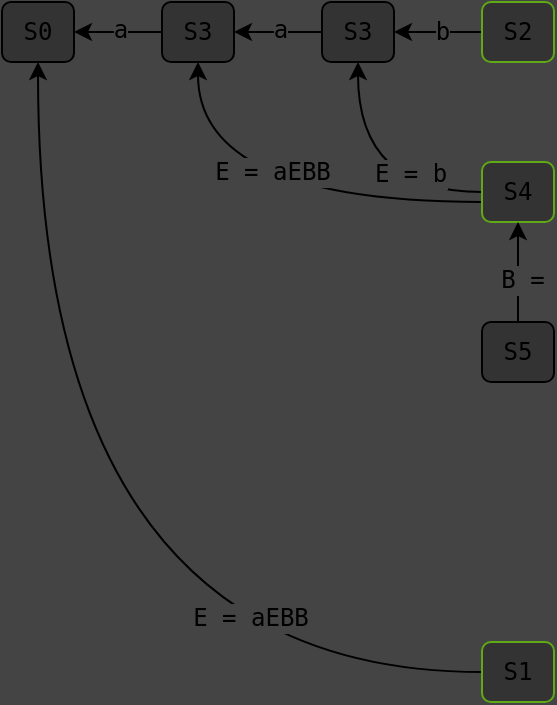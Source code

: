 <mxfile version="25.0.2">
  <diagram name="Page-1" id="PYJ2EbEZMSt3SerLNBYG">
    <mxGraphModel dx="1219" dy="1237" grid="1" gridSize="10" guides="1" tooltips="1" connect="1" arrows="1" fold="1" page="1" pageScale="1" pageWidth="827" pageHeight="1169" background="#444444" math="0" shadow="0">
      <root>
        <mxCell id="0" />
        <mxCell id="1" parent="0" />
        <mxCell id="6Kz1UC2CJ3yodjOeMeaO-1" value="&lt;div style=&quot;&quot;&gt;S0&lt;/div&gt;" style="rounded=1;whiteSpace=wrap;html=1;fontFamily=monospace;align=center;spacing=7;verticalAlign=middle;spacingTop=0;fillColor=#333333;" parent="1" vertex="1">
          <mxGeometry x="20" y="20" width="36" height="30" as="geometry" />
        </mxCell>
        <mxCell id="s0YxvNO4TdeqY1G3PoWJ-6" style="edgeStyle=orthogonalEdgeStyle;rounded=0;orthogonalLoop=1;jettySize=auto;html=1;fontFamily=monospace;fontSize=12;fontColor=default;labelBackgroundColor=#444444;resizable=0;" parent="1" source="s0YxvNO4TdeqY1G3PoWJ-5" target="6Kz1UC2CJ3yodjOeMeaO-1" edge="1">
          <mxGeometry relative="1" as="geometry" />
        </mxCell>
        <mxCell id="s0YxvNO4TdeqY1G3PoWJ-8" value="a" style="edgeLabel;html=1;align=center;verticalAlign=middle;resizable=0;points=[];rounded=0;strokeColor=default;spacing=10;fontFamily=monospace;fontSize=12;fontColor=default;labelBackgroundColor=#444444;fillColor=default;gradientColor=none;" parent="s0YxvNO4TdeqY1G3PoWJ-6" vertex="1" connectable="0">
          <mxGeometry x="-0.014" y="2" relative="1" as="geometry">
            <mxPoint y="-3" as="offset" />
          </mxGeometry>
        </mxCell>
        <mxCell id="s0YxvNO4TdeqY1G3PoWJ-5" value="&lt;div style=&quot;&quot;&gt;S3&lt;/div&gt;" style="rounded=1;whiteSpace=wrap;html=1;fontFamily=monospace;align=center;spacing=7;verticalAlign=middle;spacingTop=0;fillColor=#333333;strokeColor=default;" parent="1" vertex="1">
          <mxGeometry x="100" y="20" width="36" height="30" as="geometry" />
        </mxCell>
        <mxCell id="1NemiN4tUZpGBZkKOxrS-1" style="edgeStyle=orthogonalEdgeStyle;rounded=0;orthogonalLoop=1;jettySize=auto;html=1;fontFamily=monospace;fontSize=12;fontColor=default;labelBackgroundColor=#444444;resizable=0;" parent="1" source="1NemiN4tUZpGBZkKOxrS-3" target="s0YxvNO4TdeqY1G3PoWJ-5" edge="1">
          <mxGeometry relative="1" as="geometry">
            <mxPoint x="90" y="30" as="targetPoint" />
          </mxGeometry>
        </mxCell>
        <mxCell id="1NemiN4tUZpGBZkKOxrS-2" value="a" style="edgeLabel;html=1;align=center;verticalAlign=middle;resizable=0;points=[];rounded=0;strokeColor=default;spacing=10;fontFamily=monospace;fontSize=12;fontColor=default;labelBackgroundColor=#444444;fillColor=default;gradientColor=none;" parent="1NemiN4tUZpGBZkKOxrS-1" vertex="1" connectable="0">
          <mxGeometry x="-0.014" y="2" relative="1" as="geometry">
            <mxPoint y="-3" as="offset" />
          </mxGeometry>
        </mxCell>
        <mxCell id="1NemiN4tUZpGBZkKOxrS-3" value="&lt;div style=&quot;&quot;&gt;S3&lt;/div&gt;" style="rounded=1;whiteSpace=wrap;html=1;fontFamily=monospace;align=center;spacing=7;verticalAlign=middle;spacingTop=0;fillColor=#333333;strokeColor=default;" parent="1" vertex="1">
          <mxGeometry x="180" y="20" width="36" height="30" as="geometry" />
        </mxCell>
        <mxCell id="1NemiN4tUZpGBZkKOxrS-6" style="edgeStyle=orthogonalEdgeStyle;rounded=0;orthogonalLoop=1;jettySize=auto;html=1;entryX=1;entryY=0.5;entryDx=0;entryDy=0;fontFamily=monospace;fontSize=12;fontColor=default;labelBackgroundColor=#444444;resizable=0;" parent="1" source="1NemiN4tUZpGBZkKOxrS-5" target="1NemiN4tUZpGBZkKOxrS-3" edge="1">
          <mxGeometry relative="1" as="geometry" />
        </mxCell>
        <mxCell id="1NemiN4tUZpGBZkKOxrS-7" value="b" style="edgeLabel;html=1;align=center;verticalAlign=middle;resizable=0;points=[];rounded=0;strokeColor=default;spacing=10;fontFamily=monospace;fontSize=12;fontColor=default;labelBackgroundColor=#444444;fillColor=default;gradientColor=none;" parent="1NemiN4tUZpGBZkKOxrS-6" vertex="1" connectable="0">
          <mxGeometry x="-0.091" y="5" relative="1" as="geometry">
            <mxPoint y="-5" as="offset" />
          </mxGeometry>
        </mxCell>
        <mxCell id="1NemiN4tUZpGBZkKOxrS-5" value="&lt;div style=&quot;&quot;&gt;S2&lt;/div&gt;" style="rounded=1;whiteSpace=wrap;html=1;fontFamily=monospace;align=center;spacing=7;verticalAlign=middle;spacingTop=0;fillColor=#333333;strokeColor=#60A917;" parent="1" vertex="1">
          <mxGeometry x="260" y="20" width="36" height="30" as="geometry" />
        </mxCell>
        <mxCell id="1NemiN4tUZpGBZkKOxrS-9" style="edgeStyle=orthogonalEdgeStyle;rounded=0;orthogonalLoop=1;jettySize=auto;html=1;fontFamily=monospace;fontSize=12;fontColor=default;labelBackgroundColor=#444444;resizable=0;curved=1;" parent="1" source="1NemiN4tUZpGBZkKOxrS-8" target="1NemiN4tUZpGBZkKOxrS-3" edge="1">
          <mxGeometry relative="1" as="geometry" />
        </mxCell>
        <mxCell id="1NemiN4tUZpGBZkKOxrS-10" value="E = b" style="edgeLabel;html=1;align=center;verticalAlign=middle;resizable=0;points=[];rounded=0;strokeColor=default;spacing=10;fontFamily=monospace;fontSize=12;fontColor=default;labelBackgroundColor=#444444;fillColor=default;gradientColor=none;" parent="1NemiN4tUZpGBZkKOxrS-9" vertex="1" connectable="0">
          <mxGeometry x="-0.433" y="-9" relative="1" as="geometry">
            <mxPoint as="offset" />
          </mxGeometry>
        </mxCell>
        <mxCell id="ZNihxYF5qgQdIIt4aupr-1" style="edgeStyle=orthogonalEdgeStyle;rounded=0;orthogonalLoop=1;jettySize=auto;html=1;fontFamily=monospace;fontSize=12;fontColor=default;labelBackgroundColor=#444444;resizable=0;curved=1;" edge="1" parent="1" source="1NemiN4tUZpGBZkKOxrS-8" target="s0YxvNO4TdeqY1G3PoWJ-5">
          <mxGeometry relative="1" as="geometry">
            <Array as="points">
              <mxPoint x="118" y="120" />
            </Array>
          </mxGeometry>
        </mxCell>
        <mxCell id="ZNihxYF5qgQdIIt4aupr-2" value="E = aEBB" style="edgeLabel;html=1;align=center;verticalAlign=middle;resizable=0;points=[];rounded=0;strokeColor=default;spacing=10;fontFamily=monospace;fontSize=12;fontColor=default;labelBackgroundColor=#444444;fillColor=default;gradientColor=none;" vertex="1" connectable="0" parent="ZNihxYF5qgQdIIt4aupr-1">
          <mxGeometry x="0.085" y="-15" relative="1" as="geometry">
            <mxPoint x="10" as="offset" />
          </mxGeometry>
        </mxCell>
        <mxCell id="1NemiN4tUZpGBZkKOxrS-8" value="&lt;div style=&quot;&quot;&gt;S4&lt;/div&gt;" style="rounded=1;whiteSpace=wrap;html=1;fontFamily=monospace;align=center;spacing=7;verticalAlign=middle;spacingTop=0;fillColor=#333333;strokeColor=#60A917;" parent="1" vertex="1">
          <mxGeometry x="260" y="100" width="36" height="30" as="geometry" />
        </mxCell>
        <mxCell id="1NemiN4tUZpGBZkKOxrS-12" style="edgeStyle=orthogonalEdgeStyle;rounded=0;orthogonalLoop=1;jettySize=auto;html=1;fontFamily=monospace;fontSize=12;fontColor=default;labelBackgroundColor=#444444;resizable=0;" parent="1" source="1NemiN4tUZpGBZkKOxrS-11" target="1NemiN4tUZpGBZkKOxrS-8" edge="1">
          <mxGeometry relative="1" as="geometry" />
        </mxCell>
        <mxCell id="1NemiN4tUZpGBZkKOxrS-13" value="B =" style="edgeLabel;html=1;align=center;verticalAlign=middle;resizable=0;points=[];rounded=0;strokeColor=default;spacing=10;fontFamily=monospace;fontSize=12;fontColor=default;labelBackgroundColor=#444444;fillColor=default;gradientColor=none;" parent="1NemiN4tUZpGBZkKOxrS-12" vertex="1" connectable="0">
          <mxGeometry x="-0.16" y="-2" relative="1" as="geometry">
            <mxPoint as="offset" />
          </mxGeometry>
        </mxCell>
        <mxCell id="1NemiN4tUZpGBZkKOxrS-11" value="&lt;div style=&quot;&quot;&gt;S5&lt;/div&gt;" style="rounded=1;whiteSpace=wrap;html=1;fontFamily=monospace;align=center;spacing=7;verticalAlign=middle;spacingTop=0;fillColor=#333333;strokeColor=default;" parent="1" vertex="1">
          <mxGeometry x="260" y="180" width="36" height="30" as="geometry" />
        </mxCell>
        <mxCell id="ZNihxYF5qgQdIIt4aupr-5" style="edgeStyle=orthogonalEdgeStyle;rounded=0;orthogonalLoop=1;jettySize=auto;html=1;fontFamily=monospace;fontSize=12;fontColor=default;labelBackgroundColor=#444444;resizable=0;curved=1;" edge="1" parent="1" source="ZNihxYF5qgQdIIt4aupr-4" target="6Kz1UC2CJ3yodjOeMeaO-1">
          <mxGeometry relative="1" as="geometry" />
        </mxCell>
        <mxCell id="ZNihxYF5qgQdIIt4aupr-6" value="E = aEBB" style="edgeLabel;html=1;align=center;verticalAlign=middle;resizable=0;points=[];rounded=0;strokeColor=default;spacing=10;fontFamily=monospace;fontSize=12;fontColor=default;labelBackgroundColor=#444444;fillColor=default;gradientColor=none;" vertex="1" connectable="0" parent="ZNihxYF5qgQdIIt4aupr-5">
          <mxGeometry x="-0.56" y="-27" relative="1" as="geometry">
            <mxPoint as="offset" />
          </mxGeometry>
        </mxCell>
        <mxCell id="ZNihxYF5qgQdIIt4aupr-4" value="&lt;div style=&quot;&quot;&gt;S1&lt;/div&gt;" style="rounded=1;whiteSpace=wrap;html=1;fontFamily=monospace;align=center;spacing=7;verticalAlign=middle;spacingTop=0;fillColor=#333333;strokeColor=#60A917;" vertex="1" parent="1">
          <mxGeometry x="260" y="340" width="36" height="30" as="geometry" />
        </mxCell>
      </root>
    </mxGraphModel>
  </diagram>
</mxfile>
